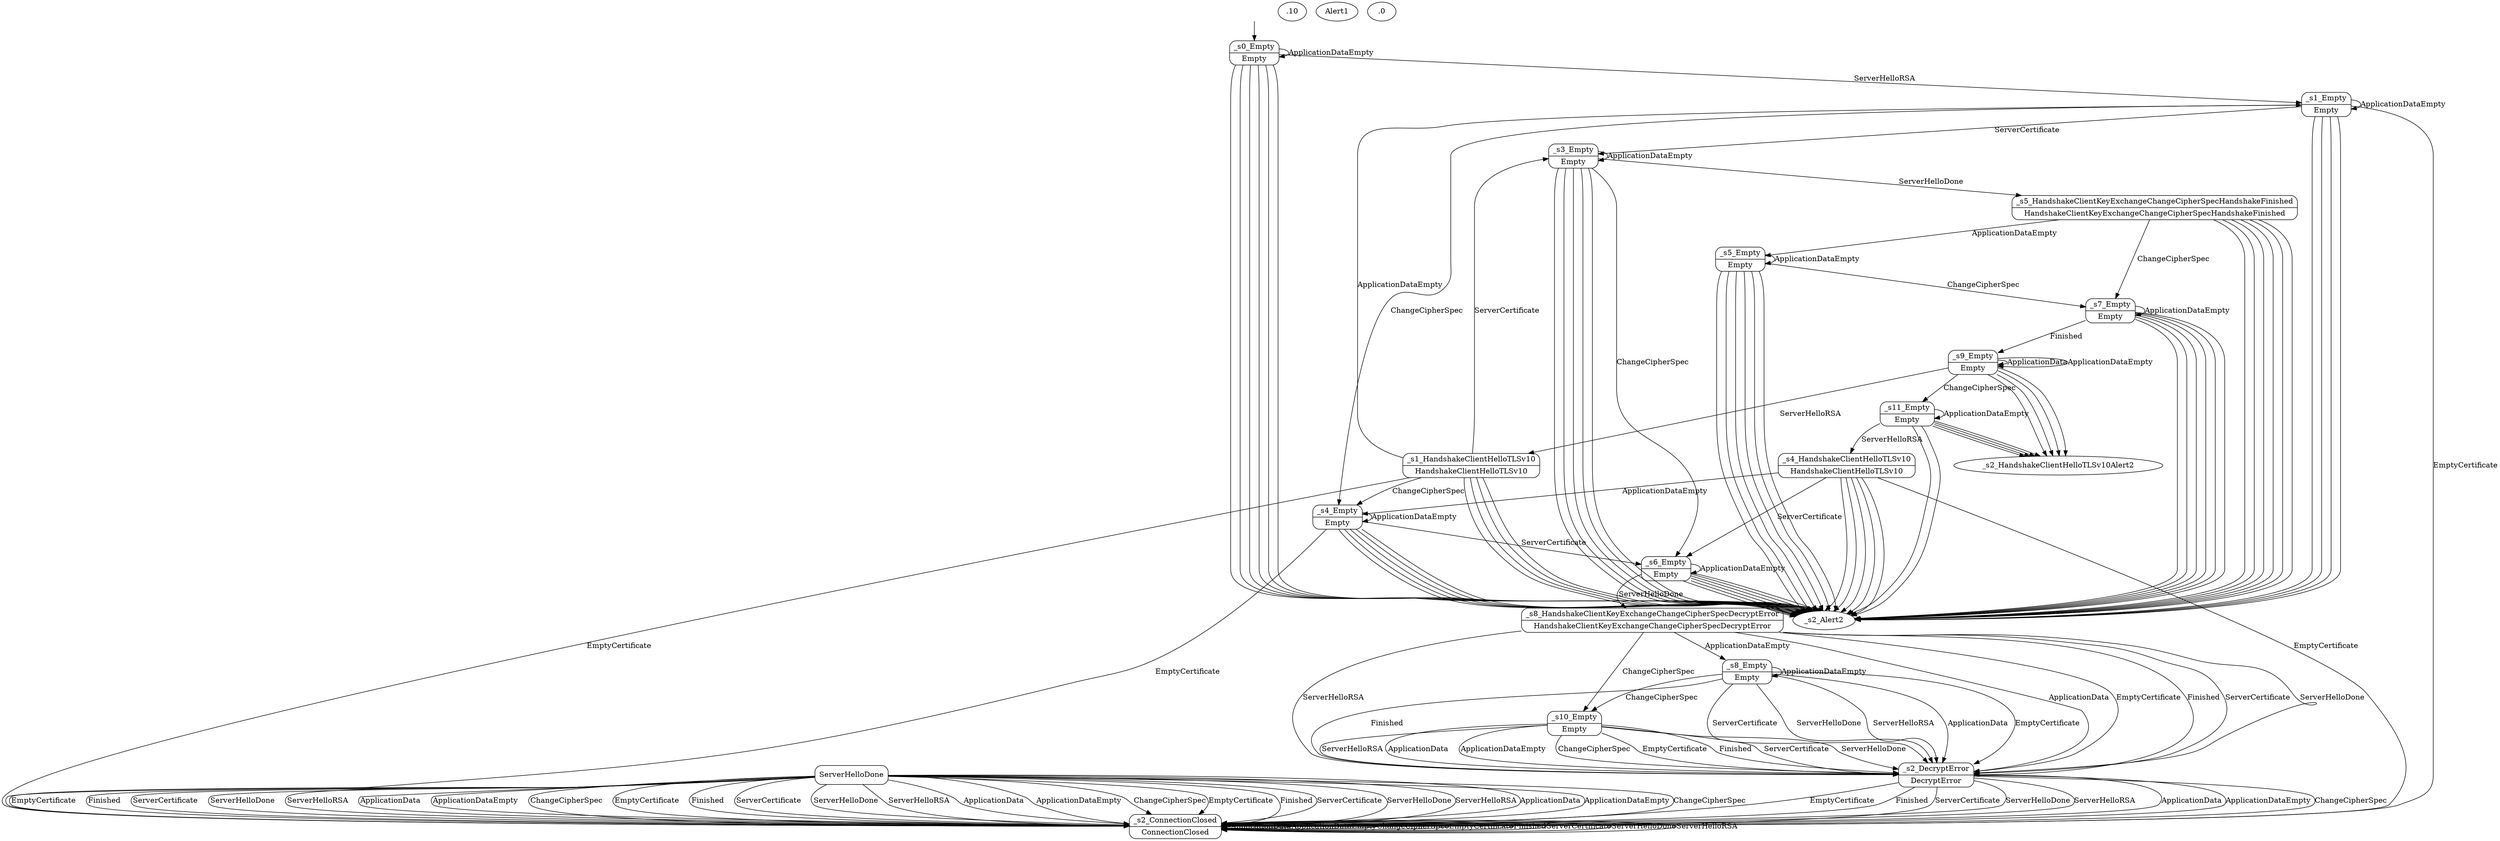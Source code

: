 digraph g {

    __start0 [label="" shape="none"]
    __start0 -> _s0_Empty

    _s0_Empty [label="{ _s0_Empty | Empty }" shape="record" style="rounded"]
    _s10_Empty [label="{ _s10_Empty | Empty }" shape="record" style="rounded"]
    _s11_Empty [label="{ _s11_Empty | Empty }" shape="record" style="rounded"]
    _s1_Empty [label="{ _s1_Empty | Empty }" shape="record" style="rounded"]
    _s1_HandshakeClientHelloTLSv10 [label="{ _s1_HandshakeClientHelloTLSv10 | HandshakeClientHelloTLSv10 }" shape="record" style="rounded"]
    _s2_Alert2.10Alert1.0ConnectionClosed [label="{ _s2_Alert2.10Alert1.0ConnectionClosed | Alert2.10Alert1.0ConnectionClosed }" shape="record" style="rounded"]
    _s2_Alert2.10ConnectionClosed [label="{ _s2_Alert2.10ConnectionClosed | Alert2.10ConnectionClosed }" shape="record" style="rounded"]
    _s2_ConnectionClosed [label="{ _s2_ConnectionClosed | ConnectionClosed }" shape="record" style="rounded"]
    _s2_DecryptError [label="{ _s2_DecryptError | DecryptError }" shape="record" style="rounded"]
    _s2_HandshakeClientHelloTLSv10Alert2.10ConnectionClosed [label="{ _s2_HandshakeClientHelloTLSv10Alert2.10ConnectionClosed | HandshakeClientHelloTLSv10Alert2.10ConnectionClosed }" shape="record" style="rounded"]
    _s3_Empty [label="{ _s3_Empty | Empty }" shape="record" style="rounded"]
    _s4_Empty [label="{ _s4_Empty | Empty }" shape="record" style="rounded"]
    _s4_HandshakeClientHelloTLSv10 [label="{ _s4_HandshakeClientHelloTLSv10 | HandshakeClientHelloTLSv10 }" shape="record" style="rounded"]
    _s5_Empty [label="{ _s5_Empty | Empty }" shape="record" style="rounded"]
    _s5_HandshakeClientKeyExchangeChangeCipherSpecHandshakeFinished [label="{ _s5_HandshakeClientKeyExchangeChangeCipherSpecHandshakeFinished | HandshakeClientKeyExchangeChangeCipherSpecHandshakeFinished }" shape="record" style="rounded"]
    _s6_Empty [label="{ _s6_Empty | Empty }" shape="record" style="rounded"]
    _s7_Empty [label="{ _s7_Empty | Empty }" shape="record" style="rounded"]
    _s8_Empty [label="{ _s8_Empty | Empty }" shape="record" style="rounded"]
    _s8_HandshakeClientKeyExchangeChangeCipherSpecDecryptError [label="{ _s8_HandshakeClientKeyExchangeChangeCipherSpecDecryptError | HandshakeClientKeyExchangeChangeCipherSpecDecryptError }" shape="record" style="rounded"]
    _s9_Empty [label="{ _s9_Empty | Empty }" shape="record" style="rounded"]

    _s0_Empty -> _s0_Empty  [label="ApplicationDataEmpty"]
    _s0_Empty -> _s1_Empty  [label="ServerHelloRSA"]
    _s0_Empty -> _s2_Alert2.10ConnectionClosed  [label="ApplicationData"]
    _s0_Empty -> _s2_Alert2.10ConnectionClosed  [label="ChangeCipherSpec"]
    _s0_Empty -> _s2_Alert2.10ConnectionClosed  [label="EmptyCertificate"]
    _s0_Empty -> _s2_Alert2.10ConnectionClosed  [label="Finished"]
    _s0_Empty -> _s2_Alert2.10ConnectionClosed  [label="ServerCertificate"]
    _s0_Empty -> _s2_Alert2.10ConnectionClosed  [label="ServerHelloDone"]
    _s10_Empty -> _s2_DecryptError  [label="ApplicationData"]
    _s10_Empty -> _s2_DecryptError  [label="ApplicationDataEmpty"]
    _s10_Empty -> _s2_DecryptError  [label="ChangeCipherSpec"]
    _s10_Empty -> _s2_DecryptError  [label="EmptyCertificate"]
    _s10_Empty -> _s2_DecryptError  [label="Finished"]
    _s10_Empty -> _s2_DecryptError  [label="ServerCertificate"]
    _s10_Empty -> _s2_DecryptError  [label="ServerHelloDone"]
    _s10_Empty -> _s2_DecryptError  [label="ServerHelloRSA"]
    _s11_Empty -> _s11_Empty  [label="ApplicationDataEmpty"]
    _s11_Empty -> _s2_Alert2.10Alert1.0ConnectionClosed  [label="ApplicationData"]
    _s11_Empty -> _s2_Alert2.10Alert1.0ConnectionClosed  [label="ChangeCipherSpec"]
    _s11_Empty -> _s2_HandshakeClientHelloTLSv10Alert2.10ConnectionClosed  [label="EmptyCertificate"]
    _s11_Empty -> _s2_HandshakeClientHelloTLSv10Alert2.10ConnectionClosed  [label="Finished"]
    _s11_Empty -> _s2_HandshakeClientHelloTLSv10Alert2.10ConnectionClosed  [label="ServerCertificate"]
    _s11_Empty -> _s2_HandshakeClientHelloTLSv10Alert2.10ConnectionClosed  [label="ServerHelloDone"]
    _s11_Empty -> _s4_HandshakeClientHelloTLSv10  [label="ServerHelloRSA"]
    _s1_Empty -> _s1_Empty  [label="ApplicationDataEmpty"]
    _s1_Empty -> _s2_Alert2.10ConnectionClosed  [label="ApplicationData"]
    _s1_Empty -> _s2_Alert2.10ConnectionClosed  [label="Finished"]
    _s1_Empty -> _s2_Alert2.10ConnectionClosed  [label="ServerHelloDone"]
    _s1_Empty -> _s2_Alert2.10ConnectionClosed  [label="ServerHelloRSA"]
    _s1_Empty -> _s2_ConnectionClosed  [label="EmptyCertificate"]
    _s1_Empty -> _s3_Empty  [label="ServerCertificate"]
    _s1_Empty -> _s4_Empty  [label="ChangeCipherSpec"]
    _s1_HandshakeClientHelloTLSv10 -> _s1_Empty  [label="ApplicationDataEmpty"]
    _s1_HandshakeClientHelloTLSv10 -> _s2_Alert2.10ConnectionClosed  [label="ApplicationData"]
    _s1_HandshakeClientHelloTLSv10 -> _s2_Alert2.10ConnectionClosed  [label="Finished"]
    _s1_HandshakeClientHelloTLSv10 -> _s2_Alert2.10ConnectionClosed  [label="ServerHelloDone"]
    _s1_HandshakeClientHelloTLSv10 -> _s2_Alert2.10ConnectionClosed  [label="ServerHelloRSA"]
    _s1_HandshakeClientHelloTLSv10 -> _s2_ConnectionClosed  [label="EmptyCertificate"]
    _s1_HandshakeClientHelloTLSv10 -> _s3_Empty  [label="ServerCertificate"]
    _s1_HandshakeClientHelloTLSv10 -> _s4_Empty  [label="ChangeCipherSpec"]
    _s2_Alert2.10Alert1.0ConnectionClosed -> _s2_ConnectionClosed  [label="ApplicationData"]
    _s2_Alert2.10Alert1.0ConnectionClosed -> _s2_ConnectionClosed  [label="ApplicationDataEmpty"]
    _s2_Alert2.10Alert1.0ConnectionClosed -> _s2_ConnectionClosed  [label="ChangeCipherSpec"]
    _s2_Alert2.10Alert1.0ConnectionClosed -> _s2_ConnectionClosed  [label="EmptyCertificate"]
    _s2_Alert2.10Alert1.0ConnectionClosed -> _s2_ConnectionClosed  [label="Finished"]
    _s2_Alert2.10Alert1.0ConnectionClosed -> _s2_ConnectionClosed  [label="ServerCertificate"]
    _s2_Alert2.10Alert1.0ConnectionClosed -> _s2_ConnectionClosed  [label="ServerHelloDone"]
    _s2_Alert2.10Alert1.0ConnectionClosed -> _s2_ConnectionClosed  [label="ServerHelloRSA"]
    _s2_Alert2.10ConnectionClosed -> _s2_ConnectionClosed  [label="ApplicationData"]
    _s2_Alert2.10ConnectionClosed -> _s2_ConnectionClosed  [label="ApplicationDataEmpty"]
    _s2_Alert2.10ConnectionClosed -> _s2_ConnectionClosed  [label="ChangeCipherSpec"]
    _s2_Alert2.10ConnectionClosed -> _s2_ConnectionClosed  [label="EmptyCertificate"]
    _s2_Alert2.10ConnectionClosed -> _s2_ConnectionClosed  [label="Finished"]
    _s2_Alert2.10ConnectionClosed -> _s2_ConnectionClosed  [label="ServerCertificate"]
    _s2_Alert2.10ConnectionClosed -> _s2_ConnectionClosed  [label="ServerHelloDone"]
    _s2_Alert2.10ConnectionClosed -> _s2_ConnectionClosed  [label="ServerHelloRSA"]
    _s2_ConnectionClosed -> _s2_ConnectionClosed  [label="ApplicationData"]
    _s2_ConnectionClosed -> _s2_ConnectionClosed  [label="ApplicationDataEmpty"]
    _s2_ConnectionClosed -> _s2_ConnectionClosed  [label="ChangeCipherSpec"]
    _s2_ConnectionClosed -> _s2_ConnectionClosed  [label="EmptyCertificate"]
    _s2_ConnectionClosed -> _s2_ConnectionClosed  [label="Finished"]
    _s2_ConnectionClosed -> _s2_ConnectionClosed  [label="ServerCertificate"]
    _s2_ConnectionClosed -> _s2_ConnectionClosed  [label="ServerHelloDone"]
    _s2_ConnectionClosed -> _s2_ConnectionClosed  [label="ServerHelloRSA"]
    _s2_DecryptError -> _s2_ConnectionClosed  [label="ApplicationData"]
    _s2_DecryptError -> _s2_ConnectionClosed  [label="ApplicationDataEmpty"]
    _s2_DecryptError -> _s2_ConnectionClosed  [label="ChangeCipherSpec"]
    _s2_DecryptError -> _s2_ConnectionClosed  [label="EmptyCertificate"]
    _s2_DecryptError -> _s2_ConnectionClosed  [label="Finished"]
    _s2_DecryptError -> _s2_ConnectionClosed  [label="ServerCertificate"]
    _s2_DecryptError -> _s2_ConnectionClosed  [label="ServerHelloDone"]
    _s2_DecryptError -> _s2_ConnectionClosed  [label="ServerHelloRSA"]
    _s2_HandshakeClientHelloTLSv10Alert2.10ConnectionClosed -> _s2_ConnectionClosed  [label="ApplicationData"]
    _s2_HandshakeClientHelloTLSv10Alert2.10ConnectionClosed -> _s2_ConnectionClosed  [label="ApplicationDataEmpty"]
    _s2_HandshakeClientHelloTLSv10Alert2.10ConnectionClosed -> _s2_ConnectionClosed  [label="ChangeCipherSpec"]
    _s2_HandshakeClientHelloTLSv10Alert2.10ConnectionClosed -> _s2_ConnectionClosed  [label="EmptyCertificate"]
    _s2_HandshakeClientHelloTLSv10Alert2.10ConnectionClosed -> _s2_ConnectionClosed  [label="Finished"]
    _s2_HandshakeClientHelloTLSv10Alert2.10ConnectionClosed -> _s2_ConnectionClosed  [label="ServerCertificate"]
    _s2_HandshakeClientHelloTLSv10Alert2.10ConnectionClosed -> _s2_ConnectionClosed  [label="ServerHelloDone"]
    _s2_HandshakeClientHelloTLSv10Alert2.10ConnectionClosed -> _s2_ConnectionClosed  [label="ServerHelloRSA"]
    _s3_Empty -> _s2_Alert2.10ConnectionClosed  [label="ApplicationData"]
    _s3_Empty -> _s2_Alert2.10ConnectionClosed  [label="EmptyCertificate"]
    _s3_Empty -> _s2_Alert2.10ConnectionClosed  [label="Finished"]
    _s3_Empty -> _s2_Alert2.10ConnectionClosed  [label="ServerCertificate"]
    _s3_Empty -> _s2_Alert2.10ConnectionClosed  [label="ServerHelloRSA"]
    _s3_Empty -> _s3_Empty  [label="ApplicationDataEmpty"]
    _s3_Empty -> _s5_HandshakeClientKeyExchangeChangeCipherSpecHandshakeFinished  [label="ServerHelloDone"]
    _s3_Empty -> _s6_Empty  [label="ChangeCipherSpec"]
    _s4_Empty -> _s2_Alert2.10ConnectionClosed  [label="ApplicationData"]
    _s4_Empty -> _s2_Alert2.10ConnectionClosed  [label="ChangeCipherSpec"]
    _s4_Empty -> _s2_Alert2.10ConnectionClosed  [label="Finished"]
    _s4_Empty -> _s2_Alert2.10ConnectionClosed  [label="ServerHelloDone"]
    _s4_Empty -> _s2_Alert2.10ConnectionClosed  [label="ServerHelloRSA"]
    _s4_Empty -> _s2_ConnectionClosed  [label="EmptyCertificate"]
    _s4_Empty -> _s4_Empty  [label="ApplicationDataEmpty"]
    _s4_Empty -> _s6_Empty  [label="ServerCertificate"]
    _s4_HandshakeClientHelloTLSv10 -> _s2_Alert2.10ConnectionClosed  [label="ApplicationData"]
    _s4_HandshakeClientHelloTLSv10 -> _s2_Alert2.10ConnectionClosed  [label="ChangeCipherSpec"]
    _s4_HandshakeClientHelloTLSv10 -> _s2_Alert2.10ConnectionClosed  [label="Finished"]
    _s4_HandshakeClientHelloTLSv10 -> _s2_Alert2.10ConnectionClosed  [label="ServerHelloDone"]
    _s4_HandshakeClientHelloTLSv10 -> _s2_Alert2.10ConnectionClosed  [label="ServerHelloRSA"]
    _s4_HandshakeClientHelloTLSv10 -> _s2_ConnectionClosed  [label="EmptyCertificate"]
    _s4_HandshakeClientHelloTLSv10 -> _s4_Empty  [label="ApplicationDataEmpty"]
    _s4_HandshakeClientHelloTLSv10 -> _s6_Empty  [label="ServerCertificate"]
    _s5_Empty -> _s2_Alert2.10ConnectionClosed  [label="ApplicationData"]
    _s5_Empty -> _s2_Alert2.10ConnectionClosed  [label="EmptyCertificate"]
    _s5_Empty -> _s2_Alert2.10ConnectionClosed  [label="Finished"]
    _s5_Empty -> _s2_Alert2.10ConnectionClosed  [label="ServerCertificate"]
    _s5_Empty -> _s2_Alert2.10ConnectionClosed  [label="ServerHelloDone"]
    _s5_Empty -> _s2_Alert2.10ConnectionClosed  [label="ServerHelloRSA"]
    _s5_Empty -> _s5_Empty  [label="ApplicationDataEmpty"]
    _s5_Empty -> _s7_Empty  [label="ChangeCipherSpec"]
    _s5_HandshakeClientKeyExchangeChangeCipherSpecHandshakeFinished -> _s2_Alert2.10ConnectionClosed  [label="ApplicationData"]
    _s5_HandshakeClientKeyExchangeChangeCipherSpecHandshakeFinished -> _s2_Alert2.10ConnectionClosed  [label="EmptyCertificate"]
    _s5_HandshakeClientKeyExchangeChangeCipherSpecHandshakeFinished -> _s2_Alert2.10ConnectionClosed  [label="Finished"]
    _s5_HandshakeClientKeyExchangeChangeCipherSpecHandshakeFinished -> _s2_Alert2.10ConnectionClosed  [label="ServerCertificate"]
    _s5_HandshakeClientKeyExchangeChangeCipherSpecHandshakeFinished -> _s2_Alert2.10ConnectionClosed  [label="ServerHelloDone"]
    _s5_HandshakeClientKeyExchangeChangeCipherSpecHandshakeFinished -> _s2_Alert2.10ConnectionClosed  [label="ServerHelloRSA"]
    _s5_HandshakeClientKeyExchangeChangeCipherSpecHandshakeFinished -> _s5_Empty  [label="ApplicationDataEmpty"]
    _s5_HandshakeClientKeyExchangeChangeCipherSpecHandshakeFinished -> _s7_Empty  [label="ChangeCipherSpec"]
    _s6_Empty -> _s2_Alert2.10ConnectionClosed  [label="ApplicationData"]
    _s6_Empty -> _s2_Alert2.10ConnectionClosed  [label="ChangeCipherSpec"]
    _s6_Empty -> _s2_Alert2.10ConnectionClosed  [label="EmptyCertificate"]
    _s6_Empty -> _s2_Alert2.10ConnectionClosed  [label="Finished"]
    _s6_Empty -> _s2_Alert2.10ConnectionClosed  [label="ServerCertificate"]
    _s6_Empty -> _s2_Alert2.10ConnectionClosed  [label="ServerHelloRSA"]
    _s6_Empty -> _s6_Empty  [label="ApplicationDataEmpty"]
    _s6_Empty -> _s8_HandshakeClientKeyExchangeChangeCipherSpecDecryptError  [label="ServerHelloDone"]
    _s7_Empty -> _s2_Alert2.10ConnectionClosed  [label="ApplicationData"]
    _s7_Empty -> _s2_Alert2.10ConnectionClosed  [label="ChangeCipherSpec"]
    _s7_Empty -> _s2_Alert2.10ConnectionClosed  [label="EmptyCertificate"]
    _s7_Empty -> _s2_Alert2.10ConnectionClosed  [label="ServerCertificate"]
    _s7_Empty -> _s2_Alert2.10ConnectionClosed  [label="ServerHelloDone"]
    _s7_Empty -> _s2_Alert2.10ConnectionClosed  [label="ServerHelloRSA"]
    _s7_Empty -> _s7_Empty  [label="ApplicationDataEmpty"]
    _s7_Empty -> _s9_Empty  [label="Finished"]
    _s8_Empty -> _s10_Empty  [label="ChangeCipherSpec"]
    _s8_Empty -> _s2_DecryptError  [label="ApplicationData"]
    _s8_Empty -> _s2_DecryptError  [label="EmptyCertificate"]
    _s8_Empty -> _s2_DecryptError  [label="Finished"]
    _s8_Empty -> _s2_DecryptError  [label="ServerCertificate"]
    _s8_Empty -> _s2_DecryptError  [label="ServerHelloDone"]
    _s8_Empty -> _s2_DecryptError  [label="ServerHelloRSA"]
    _s8_Empty -> _s8_Empty  [label="ApplicationDataEmpty"]
    _s8_HandshakeClientKeyExchangeChangeCipherSpecDecryptError -> _s10_Empty  [label="ChangeCipherSpec"]
    _s8_HandshakeClientKeyExchangeChangeCipherSpecDecryptError -> _s2_DecryptError  [label="ApplicationData"]
    _s8_HandshakeClientKeyExchangeChangeCipherSpecDecryptError -> _s2_DecryptError  [label="EmptyCertificate"]
    _s8_HandshakeClientKeyExchangeChangeCipherSpecDecryptError -> _s2_DecryptError  [label="Finished"]
    _s8_HandshakeClientKeyExchangeChangeCipherSpecDecryptError -> _s2_DecryptError  [label="ServerCertificate"]
    _s8_HandshakeClientKeyExchangeChangeCipherSpecDecryptError -> _s2_DecryptError  [label="ServerHelloDone"]
    _s8_HandshakeClientKeyExchangeChangeCipherSpecDecryptError -> _s2_DecryptError  [label="ServerHelloRSA"]
    _s8_HandshakeClientKeyExchangeChangeCipherSpecDecryptError -> _s8_Empty  [label="ApplicationDataEmpty"]
    _s9_Empty -> _s11_Empty  [label="ChangeCipherSpec"]
    _s9_Empty -> _s1_HandshakeClientHelloTLSv10  [label="ServerHelloRSA"]
    _s9_Empty -> _s2_HandshakeClientHelloTLSv10Alert2.10ConnectionClosed  [label="EmptyCertificate"]
    _s9_Empty -> _s2_HandshakeClientHelloTLSv10Alert2.10ConnectionClosed  [label="Finished"]
    _s9_Empty -> _s2_HandshakeClientHelloTLSv10Alert2.10ConnectionClosed  [label="ServerCertificate"]
    _s9_Empty -> _s2_HandshakeClientHelloTLSv10Alert2.10ConnectionClosed  [label="ServerHelloDone"]
    _s9_Empty -> _s9_Empty  [label="ApplicationData"]
    _s9_Empty -> _s9_Empty  [label="ApplicationDataEmpty"]
}
